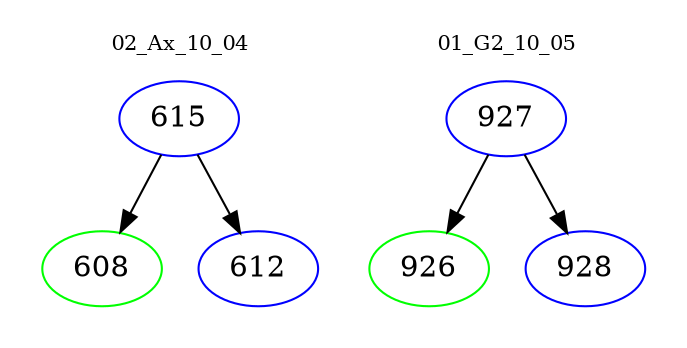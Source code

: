 digraph{
subgraph cluster_0 {
color = white
label = "02_Ax_10_04";
fontsize=10;
T0_615 [label="615", color="blue"]
T0_615 -> T0_608 [color="black"]
T0_608 [label="608", color="green"]
T0_615 -> T0_612 [color="black"]
T0_612 [label="612", color="blue"]
}
subgraph cluster_1 {
color = white
label = "01_G2_10_05";
fontsize=10;
T1_927 [label="927", color="blue"]
T1_927 -> T1_926 [color="black"]
T1_926 [label="926", color="green"]
T1_927 -> T1_928 [color="black"]
T1_928 [label="928", color="blue"]
}
}
